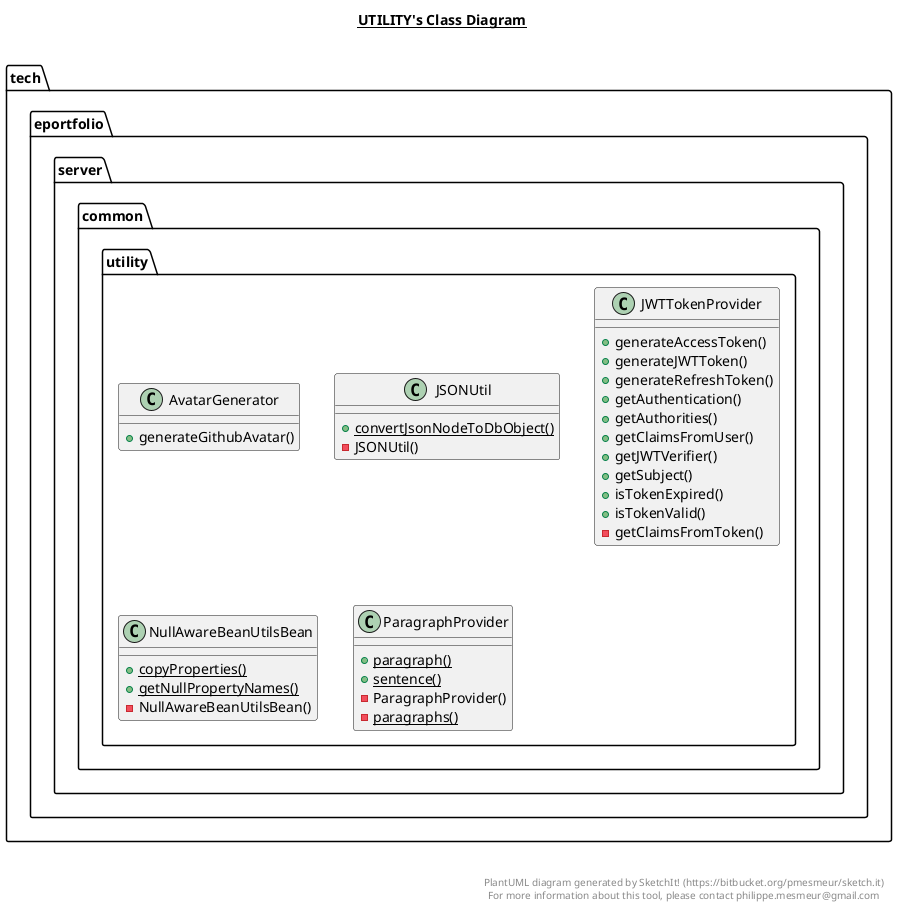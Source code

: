 @startuml

title __UTILITY's Class Diagram__\n

  namespace tech.eportfolio.server {
    namespace common {
      namespace utility {
        class tech.eportfolio.server.common.utility.AvatarGenerator {
            + generateGithubAvatar()
        }
      }
    }
  }
  

  namespace tech.eportfolio.server {
    namespace common {
      namespace utility {
        class tech.eportfolio.server.common.utility.JSONUtil {
            {static} + convertJsonNodeToDbObject()
            - JSONUtil()
        }
      }
    }
  }
  

  namespace tech.eportfolio.server {
    namespace common {
      namespace utility {
        class tech.eportfolio.server.common.utility.JWTTokenProvider {
            + generateAccessToken()
            + generateJWTToken()
            + generateRefreshToken()
            + getAuthentication()
            + getAuthorities()
            + getClaimsFromUser()
            + getJWTVerifier()
            + getSubject()
            + isTokenExpired()
            + isTokenValid()
            - getClaimsFromToken()
        }
      }
    }
  }
  

  namespace tech.eportfolio.server {
    namespace common {
      namespace utility {
        class tech.eportfolio.server.common.utility.NullAwareBeanUtilsBean {
            {static} + copyProperties()
            {static} + getNullPropertyNames()
            - NullAwareBeanUtilsBean()
        }
      }
    }
  }
  

  namespace tech.eportfolio.server {
    namespace common {
      namespace utility {
        class tech.eportfolio.server.common.utility.ParagraphProvider {
            {static} + paragraph()
            {static} + sentence()
            - ParagraphProvider()
            {static} - paragraphs()
        }
      }
    }
  }
  



right footer


PlantUML diagram generated by SketchIt! (https://bitbucket.org/pmesmeur/sketch.it)
For more information about this tool, please contact philippe.mesmeur@gmail.com
endfooter

@enduml

